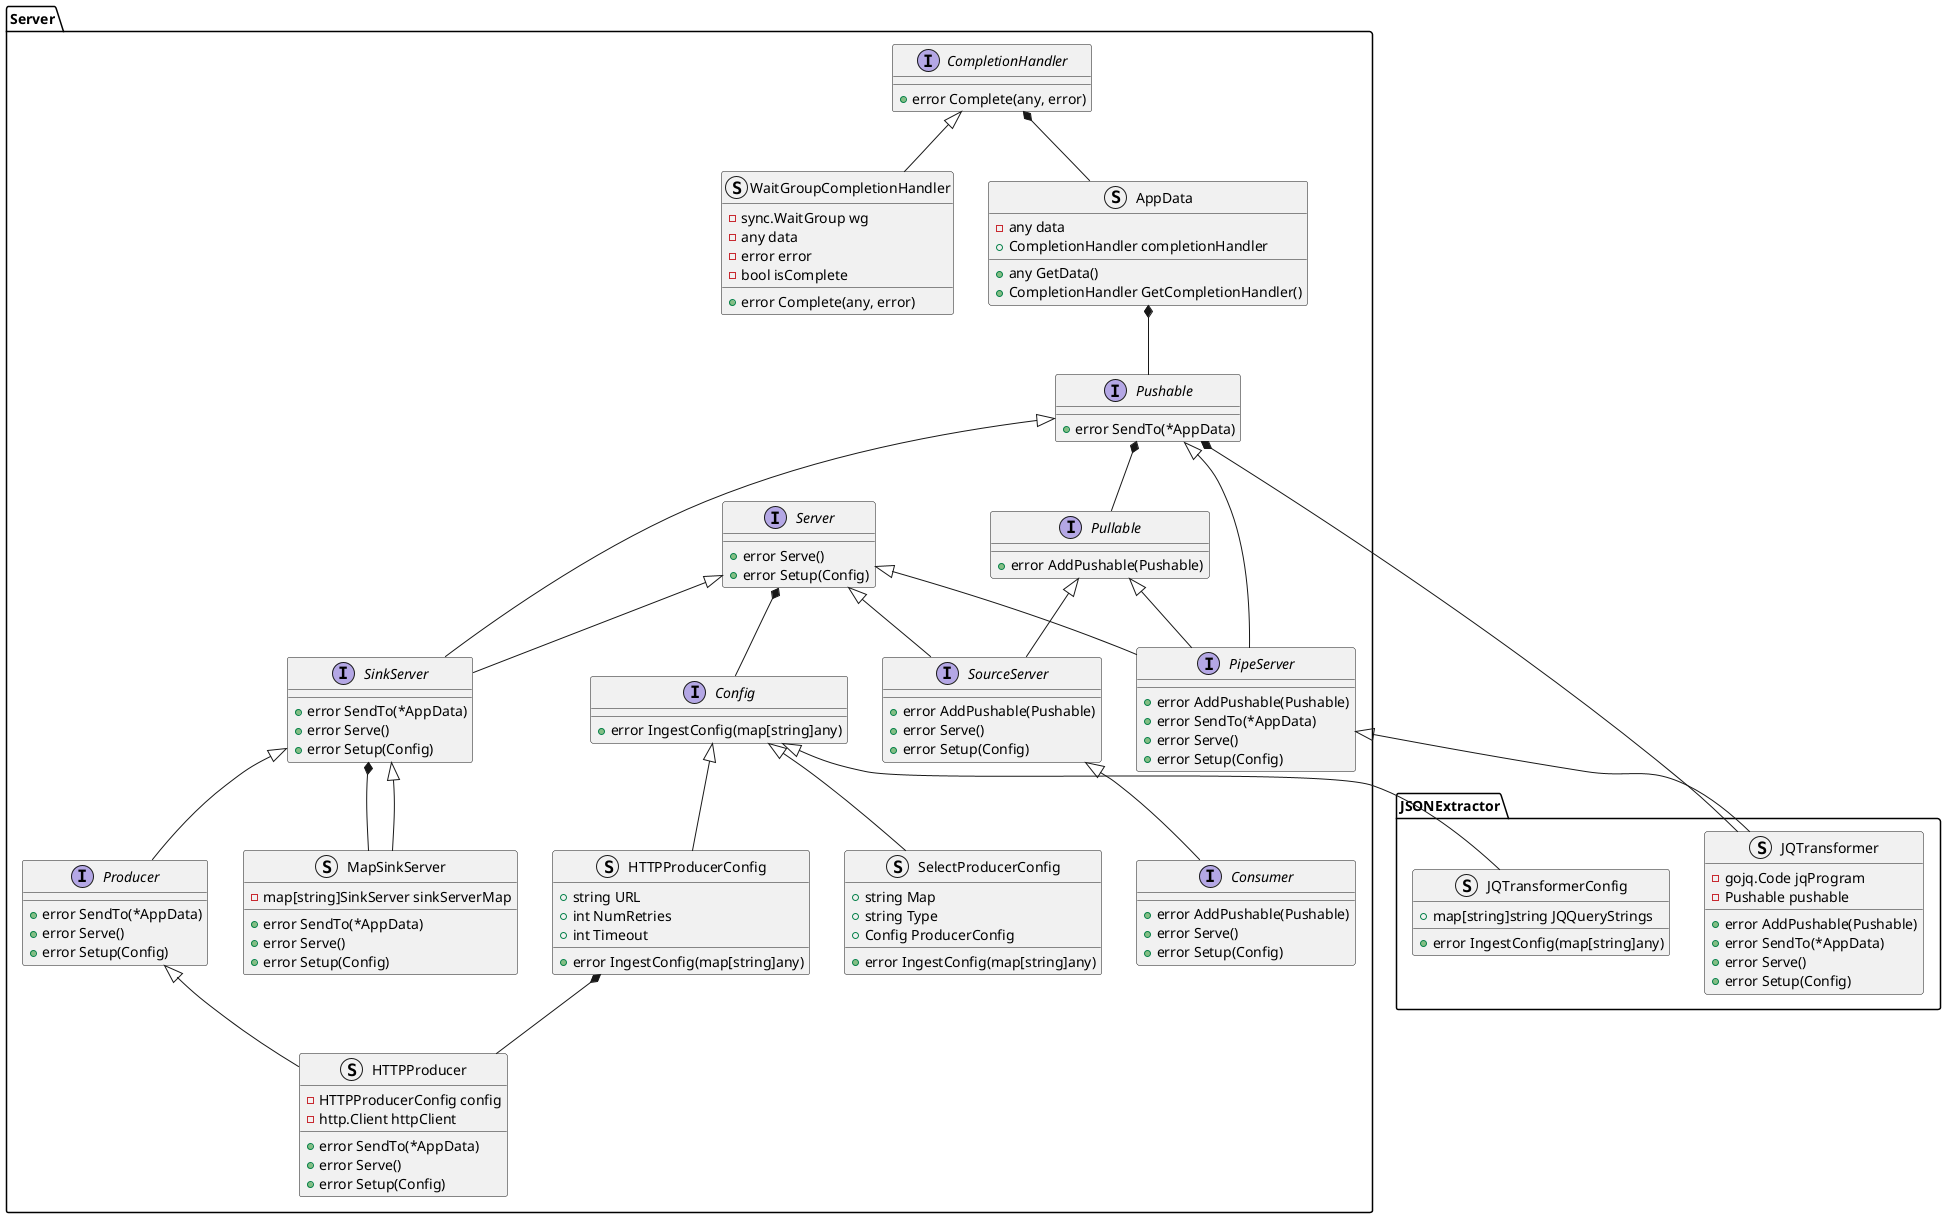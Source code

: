 @startuml
namespace JSONExtractor {
    struct JQTransformerConfig {
        +map[string]string JQQueryStrings
        +error IngestConfig(map[string]any)
    }
    struct JQTransformer {
        -gojq.Code jqProgram
        -Pushable pushable
        +error AddPushable(Pushable)
        +error SendTo(*AppData)
        +error Serve()
        +error Setup(Config)
    }
}
namespace Server {
    interface CompletionHandler {
        +error Complete(any, error)
    }
    struct WaitGroupCompletionHandler {
        -sync.WaitGroup wg
        -any data
        -error error
        -bool isComplete
        +error Complete(any, error)
    }
    struct AppData {
        -any data
        +CompletionHandler completionHandler
        +any GetData()
        +CompletionHandler GetCompletionHandler()
    }
    interface Server {
        +error Serve()
        +error Setup(Config)
    }
    interface Pullable {
        +error AddPushable(Pushable)
    }
    interface Pushable {
        +error SendTo(*AppData)
    }
    interface SourceServer {
        +error AddPushable(Pushable)
        +error Serve()
        +error Setup(Config)
    }
    interface SinkServer {
        +error SendTo(*AppData)
        +error Serve()
        +error Setup(Config)
    }
    interface PipeServer {
        +error AddPushable(Pushable)
        +error SendTo(*AppData)
        +error Serve()
        +error Setup(Config)
    }
    interface Producer {
        +error SendTo(*AppData)
        +error Serve()
        +error Setup(Config)
    }
    struct HTTPProducer {
        -HTTPProducerConfig config
        -http.Client httpClient
        +error SendTo(*AppData)
        +error Serve()
        +error Setup(Config)
    }
    interface Consumer {
        +error AddPushable(Pushable)
        +error Serve()
        +error Setup(Config)
    }
    struct MapSinkServer {
        -map[string]SinkServer sinkServerMap
        +error SendTo(*AppData)
        +error Serve()
        +error Setup(Config)
    }
    interface Config {
        +error IngestConfig(map[string]any)
    }
    struct HTTPProducerConfig {
        +string URL
        +int NumRetries
        +int Timeout
        +error IngestConfig(map[string]any)
    }
    struct SelectProducerConfig {
        +string Map
        +string Type
        +Config ProducerConfig
        +error IngestConfig(map[string]any)
    }
}
Server.CompletionHandler <|-- Server.WaitGroupCompletionHandler
Server.CompletionHandler *-- Server.AppData
Server.AppData *-- Server.Pushable
Server.Server <|-- Server.SourceServer
Server.Pushable *-- Server.Pullable
Server.Pullable <|-- Server.SourceServer
Server.Server <|-- Server.SinkServer
Server.Pushable <|-- Server.SinkServer
Server.Pushable <|-- Server.PipeServer
Server.Pullable <|-- Server.PipeServer
Server.Server <|-- Server.PipeServer

Server.SinkServer <|-- Server.Producer
Server.SinkServer *-- Server.MapSinkServer
Server.SinkServer <|-- Server.MapSinkServer
Server.SourceServer <|-- Server.Consumer

Server.PipeServer <|-- JSONExtractor.JQTransformer
Server.Pushable *-- JSONExtractor.JQTransformer


Server.Server *-- Server.Config
Server.Config <|-- JSONExtractor.JQTransformerConfig
Server.Config <|-- Server.HTTPProducerConfig
Server.Config <|-- Server.SelectProducerConfig
Server.Producer <|-- Server.HTTPProducer
Server.HTTPProducerConfig *-- Server.HTTPProducer
@enduml